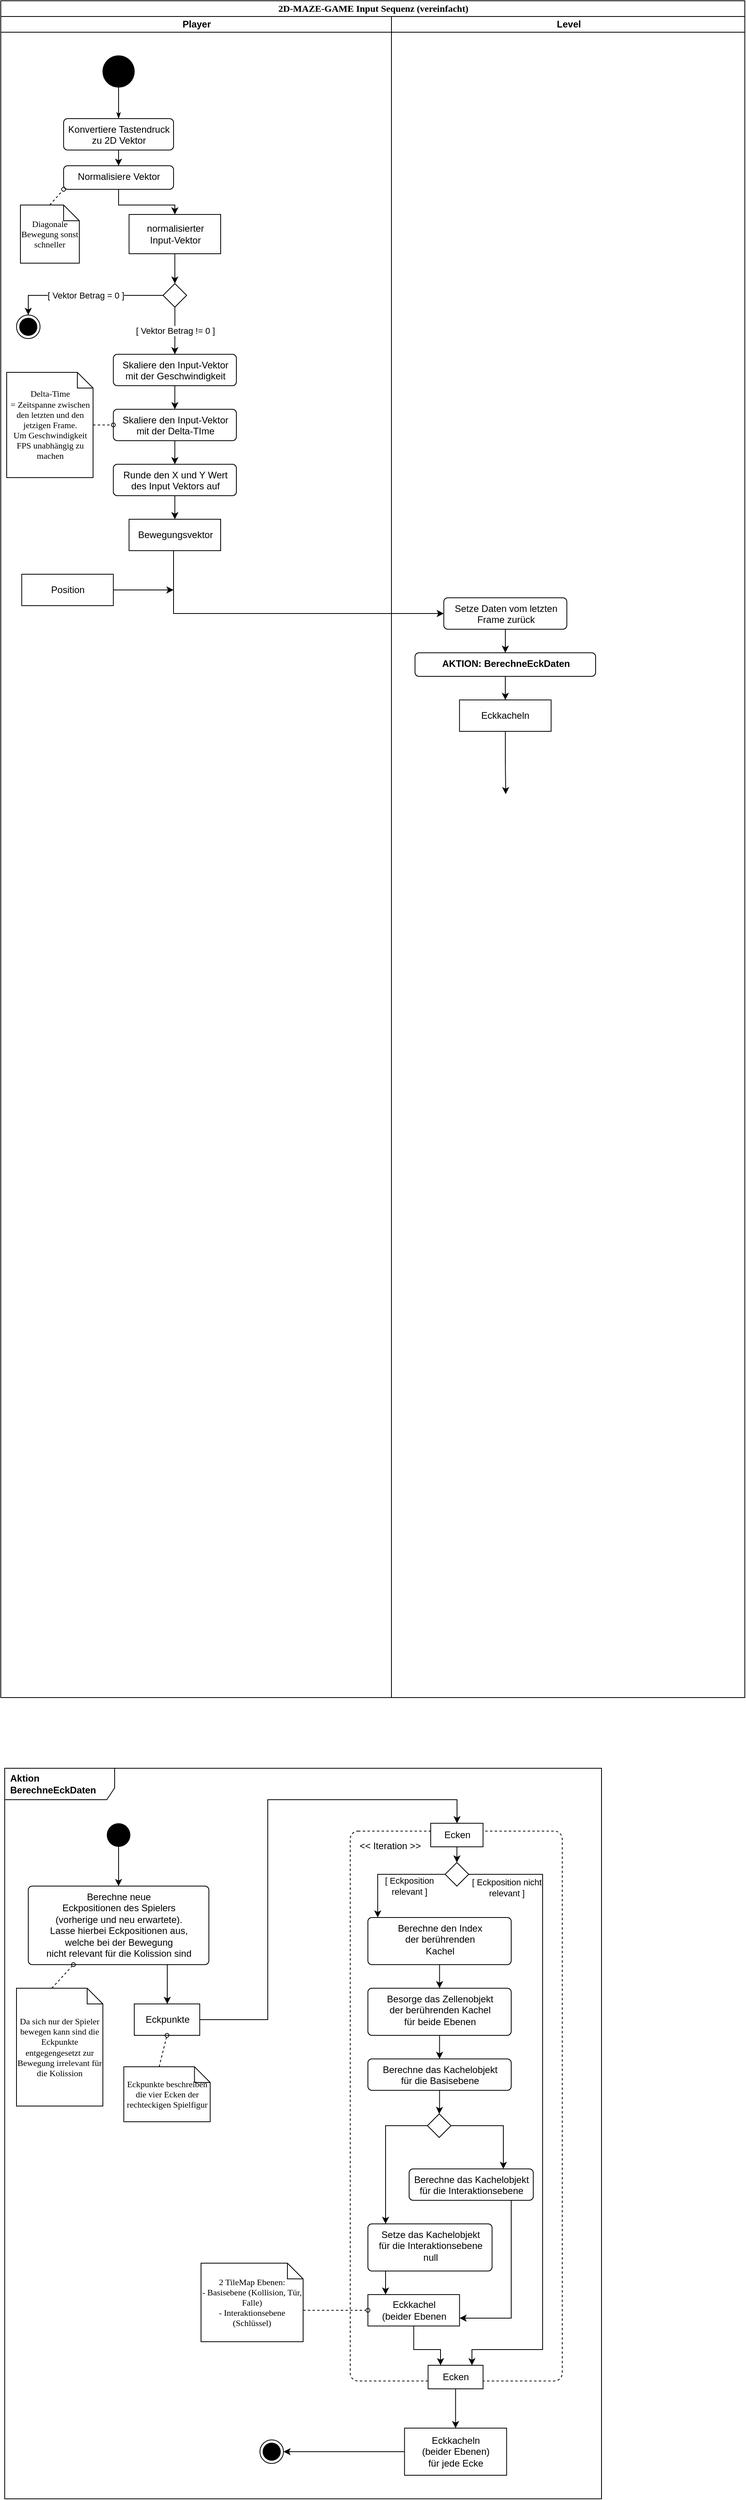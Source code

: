 <mxfile version="20.0.3" type="github">
  <diagram name="Page-1" id="0783ab3e-0a74-02c8-0abd-f7b4e66b4bec">
    <mxGraphModel dx="1673" dy="885" grid="1" gridSize="10" guides="1" tooltips="1" connect="1" arrows="1" fold="1" page="1" pageScale="1" pageWidth="850" pageHeight="1100" background="none" math="0" shadow="0">
      <root>
        <mxCell id="0" />
        <mxCell id="1" parent="0" />
        <mxCell id="RNWoisfsw8D1VDrNpECb-78" value="&lt;b&gt;Aktion BerechneEckDaten&lt;/b&gt;" style="shape=umlFrame;whiteSpace=wrap;html=1;width=140;height=40;boundedLbl=1;verticalAlign=middle;align=left;spacingLeft=5;" vertex="1" parent="1">
          <mxGeometry x="45" y="2270" width="760" height="930" as="geometry" />
        </mxCell>
        <mxCell id="1c1d494c118603dd-1" value="2D-MAZE-GAME Input Sequenz (vereinfacht)" style="swimlane;html=1;childLayout=stackLayout;startSize=20;rounded=0;shadow=0;comic=0;labelBackgroundColor=none;strokeWidth=1;fontFamily=Verdana;fontSize=12;align=center;" parent="1" vertex="1">
          <mxGeometry x="40" y="20" width="947.5" height="2160" as="geometry" />
        </mxCell>
        <mxCell id="JBGyTQ72Ttd3KTyHsTrp-36" value="" style="edgeStyle=orthogonalEdgeStyle;rounded=0;orthogonalLoop=1;jettySize=auto;html=1;fontSize=11;" parent="1c1d494c118603dd-1" source="JBGyTQ72Ttd3KTyHsTrp-28" target="JBGyTQ72Ttd3KTyHsTrp-38" edge="1">
          <mxGeometry relative="1" as="geometry">
            <mxPoint x="340" y="780" as="targetPoint" />
            <Array as="points">
              <mxPoint x="220" y="780" />
            </Array>
          </mxGeometry>
        </mxCell>
        <mxCell id="1c1d494c118603dd-3" value="Player" style="swimlane;html=1;startSize=20;" parent="1c1d494c118603dd-1" vertex="1">
          <mxGeometry y="20" width="497.5" height="2140" as="geometry">
            <mxRectangle x="250" y="20" width="40" height="970" as="alternateBounds" />
          </mxGeometry>
        </mxCell>
        <mxCell id="60571a20871a0731-4" value="" style="ellipse;whiteSpace=wrap;html=1;rounded=0;shadow=0;comic=0;labelBackgroundColor=none;strokeWidth=1;fillColor=#000000;fontFamily=Verdana;fontSize=12;align=center;" parent="1c1d494c118603dd-3" vertex="1">
          <mxGeometry x="130.01" y="50" width="40" height="40" as="geometry" />
        </mxCell>
        <mxCell id="1c1d494c118603dd-27" style="edgeStyle=orthogonalEdgeStyle;rounded=0;html=1;labelBackgroundColor=none;startArrow=none;startFill=0;startSize=5;endArrow=classicThin;endFill=1;endSize=5;jettySize=auto;orthogonalLoop=1;strokeWidth=1;fontFamily=Verdana;fontSize=12" parent="1c1d494c118603dd-3" source="60571a20871a0731-4" target="JBGyTQ72Ttd3KTyHsTrp-6" edge="1">
          <mxGeometry relative="1" as="geometry">
            <mxPoint x="120" y="120" as="targetPoint" />
          </mxGeometry>
        </mxCell>
        <mxCell id="JBGyTQ72Ttd3KTyHsTrp-10" value="" style="edgeStyle=orthogonalEdgeStyle;rounded=0;orthogonalLoop=1;jettySize=auto;html=1;" parent="1c1d494c118603dd-3" source="JBGyTQ72Ttd3KTyHsTrp-6" target="JBGyTQ72Ttd3KTyHsTrp-7" edge="1">
          <mxGeometry relative="1" as="geometry" />
        </mxCell>
        <mxCell id="JBGyTQ72Ttd3KTyHsTrp-6" value="Konvertiere Tastendruck &lt;br&gt;zu 2D Vektor" style="html=1;align=center;verticalAlign=top;rounded=1;absoluteArcSize=1;arcSize=10;dashed=0;" parent="1c1d494c118603dd-3" vertex="1">
          <mxGeometry x="80.01" y="130" width="140" height="40" as="geometry" />
        </mxCell>
        <mxCell id="JBGyTQ72Ttd3KTyHsTrp-16" value="" style="edgeStyle=orthogonalEdgeStyle;rounded=0;orthogonalLoop=1;jettySize=auto;html=1;" parent="1c1d494c118603dd-3" source="JBGyTQ72Ttd3KTyHsTrp-7" target="JBGyTQ72Ttd3KTyHsTrp-14" edge="1">
          <mxGeometry relative="1" as="geometry" />
        </mxCell>
        <mxCell id="JBGyTQ72Ttd3KTyHsTrp-7" value="Normalisiere Vektor" style="html=1;align=center;verticalAlign=top;rounded=1;absoluteArcSize=1;arcSize=10;dashed=0;" parent="1c1d494c118603dd-3" vertex="1">
          <mxGeometry x="80.01" y="190" width="140" height="30" as="geometry" />
        </mxCell>
        <mxCell id="JBGyTQ72Ttd3KTyHsTrp-11" value="Diagonale&lt;br style=&quot;font-size: 11px;&quot;&gt;Bewegung sonst schneller" style="shape=note;whiteSpace=wrap;html=1;rounded=0;shadow=0;comic=0;labelBackgroundColor=none;strokeWidth=1;fontFamily=Verdana;fontSize=11;align=center;size=20;" parent="1c1d494c118603dd-3" vertex="1">
          <mxGeometry x="25" y="240" width="75" height="74" as="geometry" />
        </mxCell>
        <mxCell id="JBGyTQ72Ttd3KTyHsTrp-13" style="edgeStyle=none;rounded=0;html=1;dashed=1;labelBackgroundColor=none;startArrow=none;startFill=0;startSize=5;endArrow=oval;endFill=0;endSize=5;jettySize=auto;orthogonalLoop=1;strokeWidth=1;fontFamily=Verdana;fontSize=12;entryX=0;entryY=1;entryDx=0;entryDy=0;exitX=0.5;exitY=0;exitDx=0;exitDy=0;exitPerimeter=0;" parent="1c1d494c118603dd-3" source="JBGyTQ72Ttd3KTyHsTrp-11" target="JBGyTQ72Ttd3KTyHsTrp-7" edge="1">
          <mxGeometry relative="1" as="geometry">
            <mxPoint x="175" y="471.152" as="sourcePoint" />
            <mxPoint x="100" y="439.998" as="targetPoint" />
          </mxGeometry>
        </mxCell>
        <mxCell id="JBGyTQ72Ttd3KTyHsTrp-18" value="" style="edgeStyle=orthogonalEdgeStyle;rounded=0;orthogonalLoop=1;jettySize=auto;html=1;" parent="1c1d494c118603dd-3" source="JBGyTQ72Ttd3KTyHsTrp-14" target="JBGyTQ72Ttd3KTyHsTrp-17" edge="1">
          <mxGeometry relative="1" as="geometry" />
        </mxCell>
        <mxCell id="JBGyTQ72Ttd3KTyHsTrp-14" value="&lt;div&gt;normalisierter &lt;br&gt;&lt;/div&gt;&lt;div&gt;Input-Vektor&lt;br&gt;&lt;/div&gt;" style="html=1;align=center;verticalAlign=middle;rounded=0;absoluteArcSize=1;arcSize=10;dashed=0;" parent="1c1d494c118603dd-3" vertex="1">
          <mxGeometry x="163.34" y="252" width="116.67" height="50" as="geometry" />
        </mxCell>
        <mxCell id="JBGyTQ72Ttd3KTyHsTrp-20" value="[ Vektor Betrag = 0 ]" style="edgeStyle=orthogonalEdgeStyle;rounded=0;orthogonalLoop=1;jettySize=auto;html=1;" parent="1c1d494c118603dd-3" source="JBGyTQ72Ttd3KTyHsTrp-17" target="JBGyTQ72Ttd3KTyHsTrp-19" edge="1">
          <mxGeometry relative="1" as="geometry" />
        </mxCell>
        <mxCell id="JBGyTQ72Ttd3KTyHsTrp-23" value="[ Vektor Betrag != 0 ]" style="edgeStyle=orthogonalEdgeStyle;rounded=0;orthogonalLoop=1;jettySize=auto;html=1;" parent="1c1d494c118603dd-3" source="JBGyTQ72Ttd3KTyHsTrp-17" target="JBGyTQ72Ttd3KTyHsTrp-22" edge="1">
          <mxGeometry relative="1" as="geometry" />
        </mxCell>
        <mxCell id="JBGyTQ72Ttd3KTyHsTrp-17" value="" style="rhombus;" parent="1c1d494c118603dd-3" vertex="1">
          <mxGeometry x="206.67" y="340" width="30" height="30" as="geometry" />
        </mxCell>
        <mxCell id="JBGyTQ72Ttd3KTyHsTrp-19" value="" style="ellipse;html=1;shape=endState;fillColor=#000000;strokeColor=#000000;" parent="1c1d494c118603dd-3" vertex="1">
          <mxGeometry x="20" y="380" width="30" height="30" as="geometry" />
        </mxCell>
        <mxCell id="JBGyTQ72Ttd3KTyHsTrp-22" value="Skaliere den Input-Vektor &lt;br&gt;mit der Geschwindigkeit" style="html=1;align=center;verticalAlign=top;rounded=1;absoluteArcSize=1;arcSize=10;dashed=0;" parent="1c1d494c118603dd-3" vertex="1">
          <mxGeometry x="143.34" y="430" width="156.68" height="40" as="geometry" />
        </mxCell>
        <mxCell id="JBGyTQ72Ttd3KTyHsTrp-26" value="Delta-Time&lt;br&gt;= Zeitspanne zwischen den letzten und den jetzigen Frame. &lt;br&gt;Um Geschwindigkeit FPS unabhängig zu machen" style="shape=note;whiteSpace=wrap;html=1;rounded=0;shadow=0;comic=0;labelBackgroundColor=none;strokeWidth=1;fontFamily=Verdana;fontSize=11;align=center;size=20;" parent="1c1d494c118603dd-3" vertex="1">
          <mxGeometry x="7.5" y="453" width="110" height="134" as="geometry" />
        </mxCell>
        <mxCell id="JBGyTQ72Ttd3KTyHsTrp-28" value="Bewegungsvektor" style="html=1;align=center;verticalAlign=middle;rounded=0;absoluteArcSize=1;arcSize=10;dashed=0;" parent="1c1d494c118603dd-3" vertex="1">
          <mxGeometry x="163.33" y="640" width="116.67" height="40" as="geometry" />
        </mxCell>
        <mxCell id="JBGyTQ72Ttd3KTyHsTrp-32" value="" style="edgeStyle=orthogonalEdgeStyle;rounded=0;orthogonalLoop=1;jettySize=auto;html=1;fontSize=11;" parent="1c1d494c118603dd-3" source="JBGyTQ72Ttd3KTyHsTrp-31" target="JBGyTQ72Ttd3KTyHsTrp-28" edge="1">
          <mxGeometry relative="1" as="geometry" />
        </mxCell>
        <mxCell id="JBGyTQ72Ttd3KTyHsTrp-31" value="Runde den X und Y Wert&lt;br&gt;des Input Vektors auf" style="html=1;align=center;verticalAlign=top;rounded=1;absoluteArcSize=1;arcSize=10;dashed=0;" parent="1c1d494c118603dd-3" vertex="1">
          <mxGeometry x="143.33" y="570" width="156.68" height="40" as="geometry" />
        </mxCell>
        <mxCell id="JBGyTQ72Ttd3KTyHsTrp-34" value="Position" style="html=1;align=center;verticalAlign=middle;rounded=0;absoluteArcSize=1;arcSize=10;dashed=0;" parent="1c1d494c118603dd-3" vertex="1">
          <mxGeometry x="26.67" y="710" width="116.67" height="40" as="geometry" />
        </mxCell>
        <mxCell id="JBGyTQ72Ttd3KTyHsTrp-44" value="" style="edgeStyle=orthogonalEdgeStyle;rounded=0;orthogonalLoop=1;jettySize=auto;html=1;fontSize=11;" parent="1c1d494c118603dd-3" source="JBGyTQ72Ttd3KTyHsTrp-24" target="JBGyTQ72Ttd3KTyHsTrp-31" edge="1">
          <mxGeometry relative="1" as="geometry" />
        </mxCell>
        <mxCell id="JBGyTQ72Ttd3KTyHsTrp-24" value="Skaliere den Input-Vektor &lt;br&gt;mit der Delta-TIme" style="html=1;align=center;verticalAlign=top;rounded=1;absoluteArcSize=1;arcSize=10;dashed=0;" parent="1c1d494c118603dd-3" vertex="1">
          <mxGeometry x="143.34" y="500" width="156.68" height="40" as="geometry" />
        </mxCell>
        <mxCell id="JBGyTQ72Ttd3KTyHsTrp-27" style="edgeStyle=none;rounded=0;html=1;dashed=1;labelBackgroundColor=none;startArrow=none;startFill=0;startSize=5;endArrow=oval;endFill=0;endSize=5;jettySize=auto;orthogonalLoop=1;strokeWidth=1;fontFamily=Verdana;fontSize=12;" parent="1c1d494c118603dd-3" source="JBGyTQ72Ttd3KTyHsTrp-26" target="JBGyTQ72Ttd3KTyHsTrp-24" edge="1">
          <mxGeometry relative="1" as="geometry">
            <mxPoint x="22.5" y="240" as="sourcePoint" />
            <mxPoint x="60" y="230" as="targetPoint" />
          </mxGeometry>
        </mxCell>
        <mxCell id="JBGyTQ72Ttd3KTyHsTrp-25" value="" style="edgeStyle=orthogonalEdgeStyle;rounded=0;orthogonalLoop=1;jettySize=auto;html=1;" parent="1c1d494c118603dd-3" source="JBGyTQ72Ttd3KTyHsTrp-22" target="JBGyTQ72Ttd3KTyHsTrp-24" edge="1">
          <mxGeometry relative="1" as="geometry" />
        </mxCell>
        <mxCell id="RNWoisfsw8D1VDrNpECb-77" value="" style="group" vertex="1" connectable="0" parent="1c1d494c118603dd-3">
          <mxGeometry x="445" y="2300" width="269.99" height="720" as="geometry" />
        </mxCell>
        <mxCell id="RNWoisfsw8D1VDrNpECb-56" value="" style="rhombus;" vertex="1" parent="RNWoisfsw8D1VDrNpECb-77">
          <mxGeometry x="118.32" y="50" width="30" height="30" as="geometry" />
        </mxCell>
        <mxCell id="RNWoisfsw8D1VDrNpECb-13" value="&amp;lt;&amp;lt; Iteration &amp;gt;&amp;gt;" style="dashed=1;rounded=1;absoluteArcSize=1;arcSize=20;html=1;verticalAlign=top;align=left;spacingTop=5;spacingLeft=10;" vertex="1" parent="RNWoisfsw8D1VDrNpECb-77">
          <mxGeometry y="10" width="269.99" height="700" as="geometry" />
        </mxCell>
        <mxCell id="RNWoisfsw8D1VDrNpECb-97" value="" style="edgeStyle=orthogonalEdgeStyle;rounded=0;orthogonalLoop=1;jettySize=auto;html=1;" edge="1" parent="RNWoisfsw8D1VDrNpECb-77" source="RNWoisfsw8D1VDrNpECb-57" target="RNWoisfsw8D1VDrNpECb-96">
          <mxGeometry relative="1" as="geometry" />
        </mxCell>
        <mxCell id="RNWoisfsw8D1VDrNpECb-57" value="Ecken" style="html=1;align=center;verticalAlign=middle;rounded=0;absoluteArcSize=1;arcSize=10;dashed=0;" vertex="1" parent="RNWoisfsw8D1VDrNpECb-77">
          <mxGeometry x="102.49" width="66.66" height="30" as="geometry" />
        </mxCell>
        <mxCell id="RNWoisfsw8D1VDrNpECb-58" value="Ecken" style="html=1;align=center;verticalAlign=middle;rounded=0;absoluteArcSize=1;arcSize=10;dashed=0;" vertex="1" parent="RNWoisfsw8D1VDrNpECb-77">
          <mxGeometry x="99.15" y="690" width="70" height="30" as="geometry" />
        </mxCell>
        <mxCell id="RNWoisfsw8D1VDrNpECb-59" value="[ Eckposition nicht &lt;br&gt;relevant ]" style="edgeStyle=orthogonalEdgeStyle;rounded=0;orthogonalLoop=1;jettySize=auto;html=1;exitX=1;exitY=0.5;exitDx=0;exitDy=0;" edge="1" parent="RNWoisfsw8D1VDrNpECb-77" source="RNWoisfsw8D1VDrNpECb-96" target="RNWoisfsw8D1VDrNpECb-58">
          <mxGeometry x="-0.88" y="-17" relative="1" as="geometry">
            <Array as="points">
              <mxPoint x="245" y="65" />
              <mxPoint x="245" y="670" />
              <mxPoint x="155" y="670" />
            </Array>
            <mxPoint as="offset" />
          </mxGeometry>
        </mxCell>
        <mxCell id="RNWoisfsw8D1VDrNpECb-61" value="Berechne den Index&lt;br&gt;der berührenden&lt;br&gt;Kachel" style="html=1;align=center;verticalAlign=top;rounded=1;absoluteArcSize=1;arcSize=10;dashed=0;" vertex="1" parent="RNWoisfsw8D1VDrNpECb-77">
          <mxGeometry x="22.5" y="120" width="182.49" height="60" as="geometry" />
        </mxCell>
        <mxCell id="RNWoisfsw8D1VDrNpECb-62" value="[ Eckposition&lt;br&gt;relevant ]" style="edgeStyle=orthogonalEdgeStyle;rounded=0;orthogonalLoop=1;jettySize=auto;html=1;exitX=0;exitY=0.5;exitDx=0;exitDy=0;" edge="1" parent="RNWoisfsw8D1VDrNpECb-77" source="RNWoisfsw8D1VDrNpECb-96" target="RNWoisfsw8D1VDrNpECb-61">
          <mxGeometry x="-0.349" y="15" relative="1" as="geometry">
            <Array as="points">
              <mxPoint x="35" y="65" />
            </Array>
            <mxPoint as="offset" />
          </mxGeometry>
        </mxCell>
        <mxCell id="RNWoisfsw8D1VDrNpECb-63" value="Besorge das Zellenobjekt&lt;br&gt;der berührenden Kachel&lt;br&gt;für beide Ebenen" style="html=1;align=center;verticalAlign=top;rounded=1;absoluteArcSize=1;arcSize=10;dashed=0;" vertex="1" parent="RNWoisfsw8D1VDrNpECb-77">
          <mxGeometry x="22.51" y="210" width="182.48" height="60" as="geometry" />
        </mxCell>
        <mxCell id="RNWoisfsw8D1VDrNpECb-64" value="" style="edgeStyle=orthogonalEdgeStyle;rounded=0;orthogonalLoop=1;jettySize=auto;html=1;" edge="1" parent="RNWoisfsw8D1VDrNpECb-77" source="RNWoisfsw8D1VDrNpECb-61" target="RNWoisfsw8D1VDrNpECb-63">
          <mxGeometry relative="1" as="geometry" />
        </mxCell>
        <mxCell id="RNWoisfsw8D1VDrNpECb-65" value="" style="rhombus;" vertex="1" parent="RNWoisfsw8D1VDrNpECb-77">
          <mxGeometry x="98.32" y="370" width="30" height="30" as="geometry" />
        </mxCell>
        <mxCell id="RNWoisfsw8D1VDrNpECb-68" value="" style="edgeStyle=orthogonalEdgeStyle;rounded=0;orthogonalLoop=1;jettySize=auto;html=1;" edge="1" parent="RNWoisfsw8D1VDrNpECb-77" source="RNWoisfsw8D1VDrNpECb-66" target="RNWoisfsw8D1VDrNpECb-65">
          <mxGeometry relative="1" as="geometry" />
        </mxCell>
        <mxCell id="RNWoisfsw8D1VDrNpECb-66" value="Berechne das Kachelobjekt &lt;br&gt;für die Basisebene" style="html=1;align=center;verticalAlign=top;rounded=1;absoluteArcSize=1;arcSize=10;dashed=0;" vertex="1" parent="RNWoisfsw8D1VDrNpECb-77">
          <mxGeometry x="22.52" y="300" width="182.48" height="40" as="geometry" />
        </mxCell>
        <mxCell id="RNWoisfsw8D1VDrNpECb-67" value="" style="edgeStyle=orthogonalEdgeStyle;rounded=0;orthogonalLoop=1;jettySize=auto;html=1;" edge="1" parent="RNWoisfsw8D1VDrNpECb-77" source="RNWoisfsw8D1VDrNpECb-63" target="RNWoisfsw8D1VDrNpECb-66">
          <mxGeometry relative="1" as="geometry" />
        </mxCell>
        <mxCell id="RNWoisfsw8D1VDrNpECb-69" value="Berechne das Kachelobjekt &lt;br&gt;für die Interaktionsebene" style="html=1;align=center;verticalAlign=top;rounded=1;absoluteArcSize=1;arcSize=10;dashed=0;" vertex="1" parent="RNWoisfsw8D1VDrNpECb-77">
          <mxGeometry x="74.99" y="440" width="158.12" height="40" as="geometry" />
        </mxCell>
        <mxCell id="RNWoisfsw8D1VDrNpECb-72" style="edgeStyle=orthogonalEdgeStyle;rounded=0;orthogonalLoop=1;jettySize=auto;html=1;" edge="1" parent="RNWoisfsw8D1VDrNpECb-77" source="RNWoisfsw8D1VDrNpECb-65" target="RNWoisfsw8D1VDrNpECb-69">
          <mxGeometry relative="1" as="geometry">
            <Array as="points">
              <mxPoint x="194.99" y="385" />
            </Array>
          </mxGeometry>
        </mxCell>
        <mxCell id="RNWoisfsw8D1VDrNpECb-76" style="edgeStyle=orthogonalEdgeStyle;rounded=0;orthogonalLoop=1;jettySize=auto;html=1;" edge="1" parent="RNWoisfsw8D1VDrNpECb-77" source="RNWoisfsw8D1VDrNpECb-70" target="RNWoisfsw8D1VDrNpECb-58">
          <mxGeometry relative="1" as="geometry">
            <Array as="points">
              <mxPoint x="80.99" y="670" />
              <mxPoint x="114.99" y="670" />
            </Array>
          </mxGeometry>
        </mxCell>
        <mxCell id="RNWoisfsw8D1VDrNpECb-70" value="Eckkachel &lt;br&gt;(beider Ebenen" style="html=1;align=center;verticalAlign=middle;rounded=0;absoluteArcSize=1;arcSize=10;dashed=0;" vertex="1" parent="RNWoisfsw8D1VDrNpECb-77">
          <mxGeometry x="22.52" y="600" width="116.67" height="40" as="geometry" />
        </mxCell>
        <mxCell id="RNWoisfsw8D1VDrNpECb-74" style="edgeStyle=orthogonalEdgeStyle;rounded=0;orthogonalLoop=1;jettySize=auto;html=1;entryX=1;entryY=0.75;entryDx=0;entryDy=0;exitX=0.75;exitY=1;exitDx=0;exitDy=0;" edge="1" parent="RNWoisfsw8D1VDrNpECb-77" source="RNWoisfsw8D1VDrNpECb-69" target="RNWoisfsw8D1VDrNpECb-70">
          <mxGeometry relative="1" as="geometry">
            <Array as="points">
              <mxPoint x="204.99" y="480" />
              <mxPoint x="204.99" y="630" />
            </Array>
          </mxGeometry>
        </mxCell>
        <mxCell id="RNWoisfsw8D1VDrNpECb-75" value="" style="edgeStyle=orthogonalEdgeStyle;rounded=0;orthogonalLoop=1;jettySize=auto;html=1;" edge="1" parent="RNWoisfsw8D1VDrNpECb-77" source="RNWoisfsw8D1VDrNpECb-71" target="RNWoisfsw8D1VDrNpECb-70">
          <mxGeometry relative="1" as="geometry">
            <Array as="points">
              <mxPoint x="44.99" y="590" />
              <mxPoint x="44.99" y="590" />
            </Array>
          </mxGeometry>
        </mxCell>
        <mxCell id="RNWoisfsw8D1VDrNpECb-71" value="Setze das Kachelobjekt &lt;br&gt;für die Interaktionsebene&lt;br&gt;null" style="html=1;align=center;verticalAlign=top;rounded=1;absoluteArcSize=1;arcSize=10;dashed=0;" vertex="1" parent="RNWoisfsw8D1VDrNpECb-77">
          <mxGeometry x="22.52" y="510" width="158.12" height="60" as="geometry" />
        </mxCell>
        <mxCell id="RNWoisfsw8D1VDrNpECb-73" style="edgeStyle=orthogonalEdgeStyle;rounded=0;orthogonalLoop=1;jettySize=auto;html=1;" edge="1" parent="RNWoisfsw8D1VDrNpECb-77" source="RNWoisfsw8D1VDrNpECb-65" target="RNWoisfsw8D1VDrNpECb-71">
          <mxGeometry relative="1" as="geometry">
            <Array as="points">
              <mxPoint x="44.99" y="385" />
            </Array>
          </mxGeometry>
        </mxCell>
        <mxCell id="RNWoisfsw8D1VDrNpECb-96" value="" style="rhombus;" vertex="1" parent="RNWoisfsw8D1VDrNpECb-77">
          <mxGeometry x="120.82" y="50" width="30" height="30" as="geometry" />
        </mxCell>
        <mxCell id="1c1d494c118603dd-4" value="Level" style="swimlane;html=1;startSize=20;" parent="1c1d494c118603dd-1" vertex="1">
          <mxGeometry x="497.5" y="20" width="450" height="2140" as="geometry" />
        </mxCell>
        <mxCell id="JBGyTQ72Ttd3KTyHsTrp-40" value="" style="edgeStyle=orthogonalEdgeStyle;rounded=0;orthogonalLoop=1;jettySize=auto;html=1;fontSize=11;" parent="1c1d494c118603dd-4" source="JBGyTQ72Ttd3KTyHsTrp-38" target="JBGyTQ72Ttd3KTyHsTrp-39" edge="1">
          <mxGeometry relative="1" as="geometry" />
        </mxCell>
        <mxCell id="JBGyTQ72Ttd3KTyHsTrp-38" value="Setze Daten vom letzten &lt;br&gt;Frame zurück" style="html=1;align=center;verticalAlign=top;rounded=1;absoluteArcSize=1;arcSize=10;dashed=0;" parent="1c1d494c118603dd-4" vertex="1">
          <mxGeometry x="66.66" y="740" width="156.68" height="40" as="geometry" />
        </mxCell>
        <mxCell id="JBGyTQ72Ttd3KTyHsTrp-43" value="" style="edgeStyle=orthogonalEdgeStyle;rounded=0;orthogonalLoop=1;jettySize=auto;html=1;fontSize=11;" parent="1c1d494c118603dd-4" source="JBGyTQ72Ttd3KTyHsTrp-39" target="RNWoisfsw8D1VDrNpECb-7" edge="1">
          <mxGeometry relative="1" as="geometry">
            <mxPoint x="145.071" y="950" as="targetPoint" />
          </mxGeometry>
        </mxCell>
        <mxCell id="JBGyTQ72Ttd3KTyHsTrp-39" value="AKTION: BerechneEckDaten" style="html=1;align=center;verticalAlign=top;rounded=1;absoluteArcSize=1;arcSize=10;dashed=0;fontStyle=1" parent="1c1d494c118603dd-4" vertex="1">
          <mxGeometry x="30" y="810" width="230" height="30" as="geometry" />
        </mxCell>
        <mxCell id="RNWoisfsw8D1VDrNpECb-12" value="" style="edgeStyle=orthogonalEdgeStyle;rounded=0;orthogonalLoop=1;jettySize=auto;html=1;" edge="1" parent="1c1d494c118603dd-4" source="RNWoisfsw8D1VDrNpECb-7">
          <mxGeometry relative="1" as="geometry">
            <mxPoint x="145.5" y="990" as="targetPoint" />
          </mxGeometry>
        </mxCell>
        <mxCell id="RNWoisfsw8D1VDrNpECb-7" value="Eckkacheln" style="html=1;align=center;verticalAlign=middle;rounded=0;absoluteArcSize=1;arcSize=10;dashed=0;" vertex="1" parent="1c1d494c118603dd-4">
          <mxGeometry x="86.66" y="870" width="116.67" height="40" as="geometry" />
        </mxCell>
        <mxCell id="JBGyTQ72Ttd3KTyHsTrp-37" style="edgeStyle=orthogonalEdgeStyle;rounded=0;orthogonalLoop=1;jettySize=auto;html=1;fontSize=11;" parent="1" source="JBGyTQ72Ttd3KTyHsTrp-34" edge="1">
          <mxGeometry relative="1" as="geometry">
            <mxPoint x="260" y="770" as="targetPoint" />
          </mxGeometry>
        </mxCell>
        <mxCell id="RNWoisfsw8D1VDrNpECb-86" value="" style="edgeStyle=orthogonalEdgeStyle;rounded=0;orthogonalLoop=1;jettySize=auto;html=1;" edge="1" parent="1" source="RNWoisfsw8D1VDrNpECb-80" target="RNWoisfsw8D1VDrNpECb-85">
          <mxGeometry relative="1" as="geometry">
            <Array as="points">
              <mxPoint x="252" y="2540" />
              <mxPoint x="252" y="2540" />
            </Array>
          </mxGeometry>
        </mxCell>
        <mxCell id="RNWoisfsw8D1VDrNpECb-80" value="Berechne neue &lt;br&gt;Eckpositionen des Spielers&lt;br&gt;(vorherige und neu erwartete).&lt;br&gt;Lasse hierbei Eckpositionen aus, &lt;br&gt;welche bei der Bewegung &lt;br&gt;nicht relevant für die Kolission sind" style="html=1;align=center;verticalAlign=top;rounded=1;absoluteArcSize=1;arcSize=10;dashed=0;" vertex="1" parent="1">
          <mxGeometry x="75" y="2420" width="230" height="100" as="geometry" />
        </mxCell>
        <mxCell id="RNWoisfsw8D1VDrNpECb-81" value="Da sich nur der Spieler bewegen kann sind die Eckpunkte entgegengesetzt zur Bewegung irrelevant für die Kolission" style="shape=note;whiteSpace=wrap;html=1;rounded=0;shadow=0;comic=0;labelBackgroundColor=none;strokeWidth=1;fontFamily=Verdana;fontSize=11;align=center;size=20;" vertex="1" parent="1">
          <mxGeometry x="60" y="2550" width="110" height="150" as="geometry" />
        </mxCell>
        <mxCell id="RNWoisfsw8D1VDrNpECb-82" value="Eckpunkte beschreiben die vier Ecken der rechteckigen Spielfigur" style="shape=note;whiteSpace=wrap;html=1;rounded=0;shadow=0;comic=0;labelBackgroundColor=none;strokeWidth=1;fontFamily=Verdana;fontSize=11;align=center;size=20;" vertex="1" parent="1">
          <mxGeometry x="196.67" y="2650" width="110" height="70" as="geometry" />
        </mxCell>
        <mxCell id="RNWoisfsw8D1VDrNpECb-84" value="" style="edgeStyle=orthogonalEdgeStyle;rounded=0;orthogonalLoop=1;jettySize=auto;html=1;" edge="1" parent="1" source="RNWoisfsw8D1VDrNpECb-83" target="RNWoisfsw8D1VDrNpECb-80">
          <mxGeometry relative="1" as="geometry" />
        </mxCell>
        <mxCell id="RNWoisfsw8D1VDrNpECb-83" value="" style="ellipse;fillColor=#000000;strokeColor=none;" vertex="1" parent="1">
          <mxGeometry x="175" y="2340" width="30" height="30" as="geometry" />
        </mxCell>
        <mxCell id="RNWoisfsw8D1VDrNpECb-89" style="edgeStyle=orthogonalEdgeStyle;rounded=0;orthogonalLoop=1;jettySize=auto;html=1;" edge="1" parent="1" source="RNWoisfsw8D1VDrNpECb-85" target="RNWoisfsw8D1VDrNpECb-57">
          <mxGeometry relative="1" as="geometry">
            <Array as="points">
              <mxPoint x="380" y="2590" />
              <mxPoint x="380" y="2310" />
              <mxPoint x="621" y="2310" />
            </Array>
          </mxGeometry>
        </mxCell>
        <mxCell id="RNWoisfsw8D1VDrNpECb-85" value="Eckpunkte" style="html=1;align=center;verticalAlign=middle;rounded=0;absoluteArcSize=1;arcSize=10;dashed=0;" vertex="1" parent="1">
          <mxGeometry x="210" y="2570" width="83.33" height="40" as="geometry" />
        </mxCell>
        <mxCell id="RNWoisfsw8D1VDrNpECb-87" style="edgeStyle=none;rounded=0;html=1;dashed=1;labelBackgroundColor=none;startArrow=none;startFill=0;startSize=5;endArrow=oval;endFill=0;endSize=5;jettySize=auto;orthogonalLoop=1;strokeWidth=1;fontFamily=Verdana;fontSize=12;entryX=0.25;entryY=1;entryDx=0;entryDy=0;exitX=0;exitY=0;exitDx=45;exitDy=0;exitPerimeter=0;" edge="1" parent="1" source="RNWoisfsw8D1VDrNpECb-81" target="RNWoisfsw8D1VDrNpECb-80">
          <mxGeometry relative="1" as="geometry">
            <mxPoint x="148.33" y="2622.632" as="sourcePoint" />
            <mxPoint x="108.33" y="2610" as="targetPoint" />
            <Array as="points" />
          </mxGeometry>
        </mxCell>
        <mxCell id="RNWoisfsw8D1VDrNpECb-88" style="edgeStyle=none;rounded=0;html=1;dashed=1;labelBackgroundColor=none;startArrow=none;startFill=0;startSize=5;endArrow=oval;endFill=0;endSize=5;jettySize=auto;orthogonalLoop=1;strokeWidth=1;fontFamily=Verdana;fontSize=12;exitX=0;exitY=0;exitDx=45;exitDy=0;exitPerimeter=0;entryX=0.5;entryY=1;entryDx=0;entryDy=0;" edge="1" parent="1" source="RNWoisfsw8D1VDrNpECb-82" target="RNWoisfsw8D1VDrNpECb-85">
          <mxGeometry relative="1" as="geometry">
            <mxPoint x="120" y="2640" as="sourcePoint" />
            <mxPoint x="142.5" y="2530" as="targetPoint" />
            <Array as="points" />
          </mxGeometry>
        </mxCell>
        <mxCell id="RNWoisfsw8D1VDrNpECb-93" style="edgeStyle=orthogonalEdgeStyle;rounded=0;orthogonalLoop=1;jettySize=auto;html=1;" edge="1" parent="1" source="RNWoisfsw8D1VDrNpECb-90" target="RNWoisfsw8D1VDrNpECb-92">
          <mxGeometry relative="1" as="geometry" />
        </mxCell>
        <mxCell id="RNWoisfsw8D1VDrNpECb-90" value="Eckkacheln&lt;br&gt;(beider Ebenen)&lt;br&gt;für jede Ecke" style="html=1;align=center;verticalAlign=middle;rounded=0;absoluteArcSize=1;arcSize=10;dashed=0;" vertex="1" parent="1">
          <mxGeometry x="554.15" y="3110" width="130" height="60" as="geometry" />
        </mxCell>
        <mxCell id="RNWoisfsw8D1VDrNpECb-91" value="" style="edgeStyle=orthogonalEdgeStyle;rounded=0;orthogonalLoop=1;jettySize=auto;html=1;" edge="1" parent="1" source="RNWoisfsw8D1VDrNpECb-58" target="RNWoisfsw8D1VDrNpECb-90">
          <mxGeometry relative="1" as="geometry" />
        </mxCell>
        <mxCell id="RNWoisfsw8D1VDrNpECb-92" value="" style="ellipse;html=1;shape=endState;fillColor=#000000;strokeColor=#000000;" vertex="1" parent="1">
          <mxGeometry x="370" y="3125" width="30" height="30" as="geometry" />
        </mxCell>
        <mxCell id="RNWoisfsw8D1VDrNpECb-94" value="&lt;div&gt;2 TileMap Ebenen:&lt;/div&gt;&lt;div&gt;- Basisebene (Kollision, Tür, Falle)&lt;br&gt;- Interaktionsebene (Schlüssel)&lt;br&gt;&lt;/div&gt;" style="shape=note;whiteSpace=wrap;html=1;rounded=0;shadow=0;comic=0;labelBackgroundColor=none;strokeWidth=1;fontFamily=Verdana;fontSize=11;align=center;size=20;" vertex="1" parent="1">
          <mxGeometry x="295" y="2900" width="130" height="100" as="geometry" />
        </mxCell>
        <mxCell id="RNWoisfsw8D1VDrNpECb-95" style="edgeStyle=none;rounded=0;html=1;dashed=1;labelBackgroundColor=none;startArrow=none;startFill=0;startSize=5;endArrow=oval;endFill=0;endSize=5;jettySize=auto;orthogonalLoop=1;strokeWidth=1;fontFamily=Verdana;fontSize=12;exitX=0;exitY=0;exitDx=130;exitDy=60;exitPerimeter=0;entryX=0;entryY=0.5;entryDx=0;entryDy=0;" edge="1" parent="1" source="RNWoisfsw8D1VDrNpECb-94" target="RNWoisfsw8D1VDrNpECb-70">
          <mxGeometry relative="1" as="geometry">
            <mxPoint x="251.67" y="2660" as="sourcePoint" />
            <mxPoint x="261.665" y="2620" as="targetPoint" />
            <Array as="points" />
          </mxGeometry>
        </mxCell>
      </root>
    </mxGraphModel>
  </diagram>
</mxfile>
